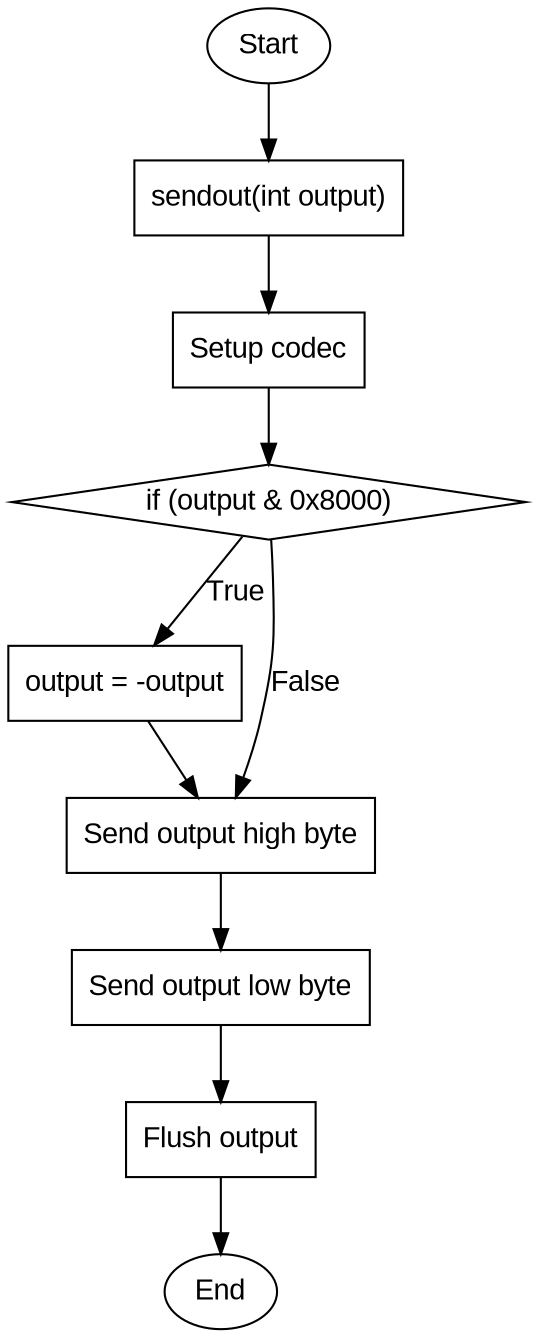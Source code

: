 digraph sendout {
    rankdir=TB;
    node [shape=box, fontname=Arial];
    edge [fontname=Arial];

    start [label="Start", shape=ellipse];
    end [label="End", shape=ellipse];
    node1 [label="sendout(int output)"];
    node2 [label="Setup codec"];
    cond1 [label="if (output & 0x8000)", shape=diamond];
    node3 [label="output = -output"];
    node4 [label="Send output high byte"];
    node5 [label="Send output low byte"];
    node6 [label="Flush output"];

    start -> node1;
    node1 -> node2;
    node2 -> cond1;
    cond1 -> node3 [label="True"];
    cond1 -> node4 [label="False"];
    node3 -> node4;
    node4 -> node5;
    node5 -> node6;
    node6 -> end;
}